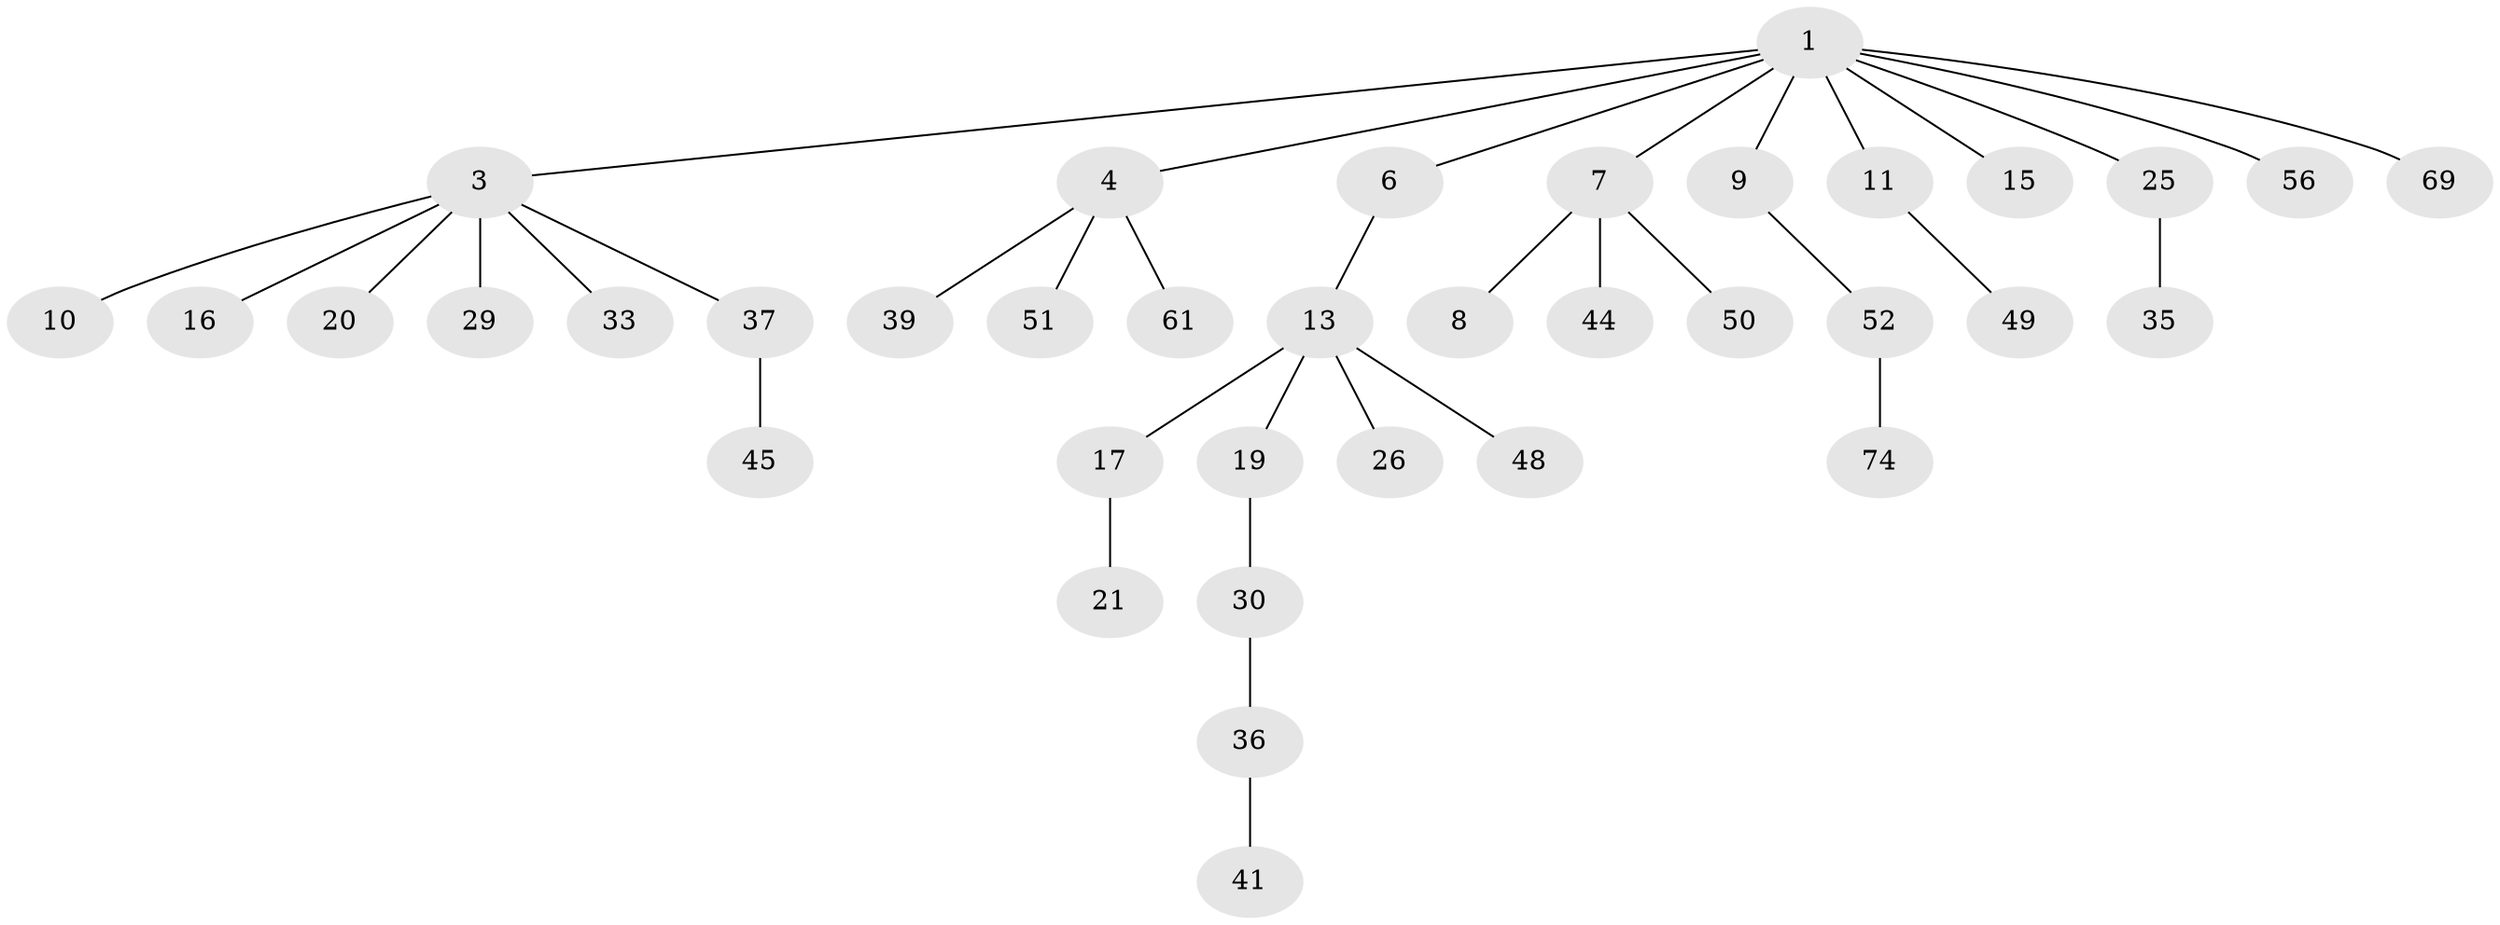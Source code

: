 // original degree distribution, {4: 0.04054054054054054, 8: 0.013513513513513514, 6: 0.013513513513513514, 3: 0.1891891891891892, 5: 0.02702702702702703, 2: 0.20270270270270271, 1: 0.5135135135135135}
// Generated by graph-tools (version 1.1) at 2025/15/03/09/25 04:15:30]
// undirected, 37 vertices, 36 edges
graph export_dot {
graph [start="1"]
  node [color=gray90,style=filled];
  1 [super="+2"];
  3 [super="+5+12+31+14"];
  4 [super="+27+47"];
  6;
  7;
  8 [super="+68+40"];
  9 [super="+22+28"];
  10;
  11 [super="+24"];
  13;
  15;
  16;
  17 [super="+18+32"];
  19;
  20 [super="+23"];
  21;
  25 [super="+46"];
  26;
  29;
  30 [super="+34+38"];
  33;
  35;
  36;
  37 [super="+55"];
  39 [super="+65"];
  41;
  44 [super="+71"];
  45;
  48;
  49;
  50;
  51;
  52;
  56;
  61;
  69;
  74;
  1 -- 15;
  1 -- 25;
  1 -- 69;
  1 -- 3;
  1 -- 4;
  1 -- 6;
  1 -- 7;
  1 -- 9;
  1 -- 11;
  1 -- 56;
  3 -- 20;
  3 -- 16;
  3 -- 37;
  3 -- 10;
  3 -- 29;
  3 -- 33;
  4 -- 51;
  4 -- 61;
  4 -- 39;
  6 -- 13;
  7 -- 8;
  7 -- 44;
  7 -- 50;
  9 -- 52;
  11 -- 49;
  13 -- 17;
  13 -- 19;
  13 -- 26;
  13 -- 48;
  17 -- 21;
  19 -- 30;
  25 -- 35;
  30 -- 36;
  36 -- 41;
  37 -- 45;
  52 -- 74;
}
